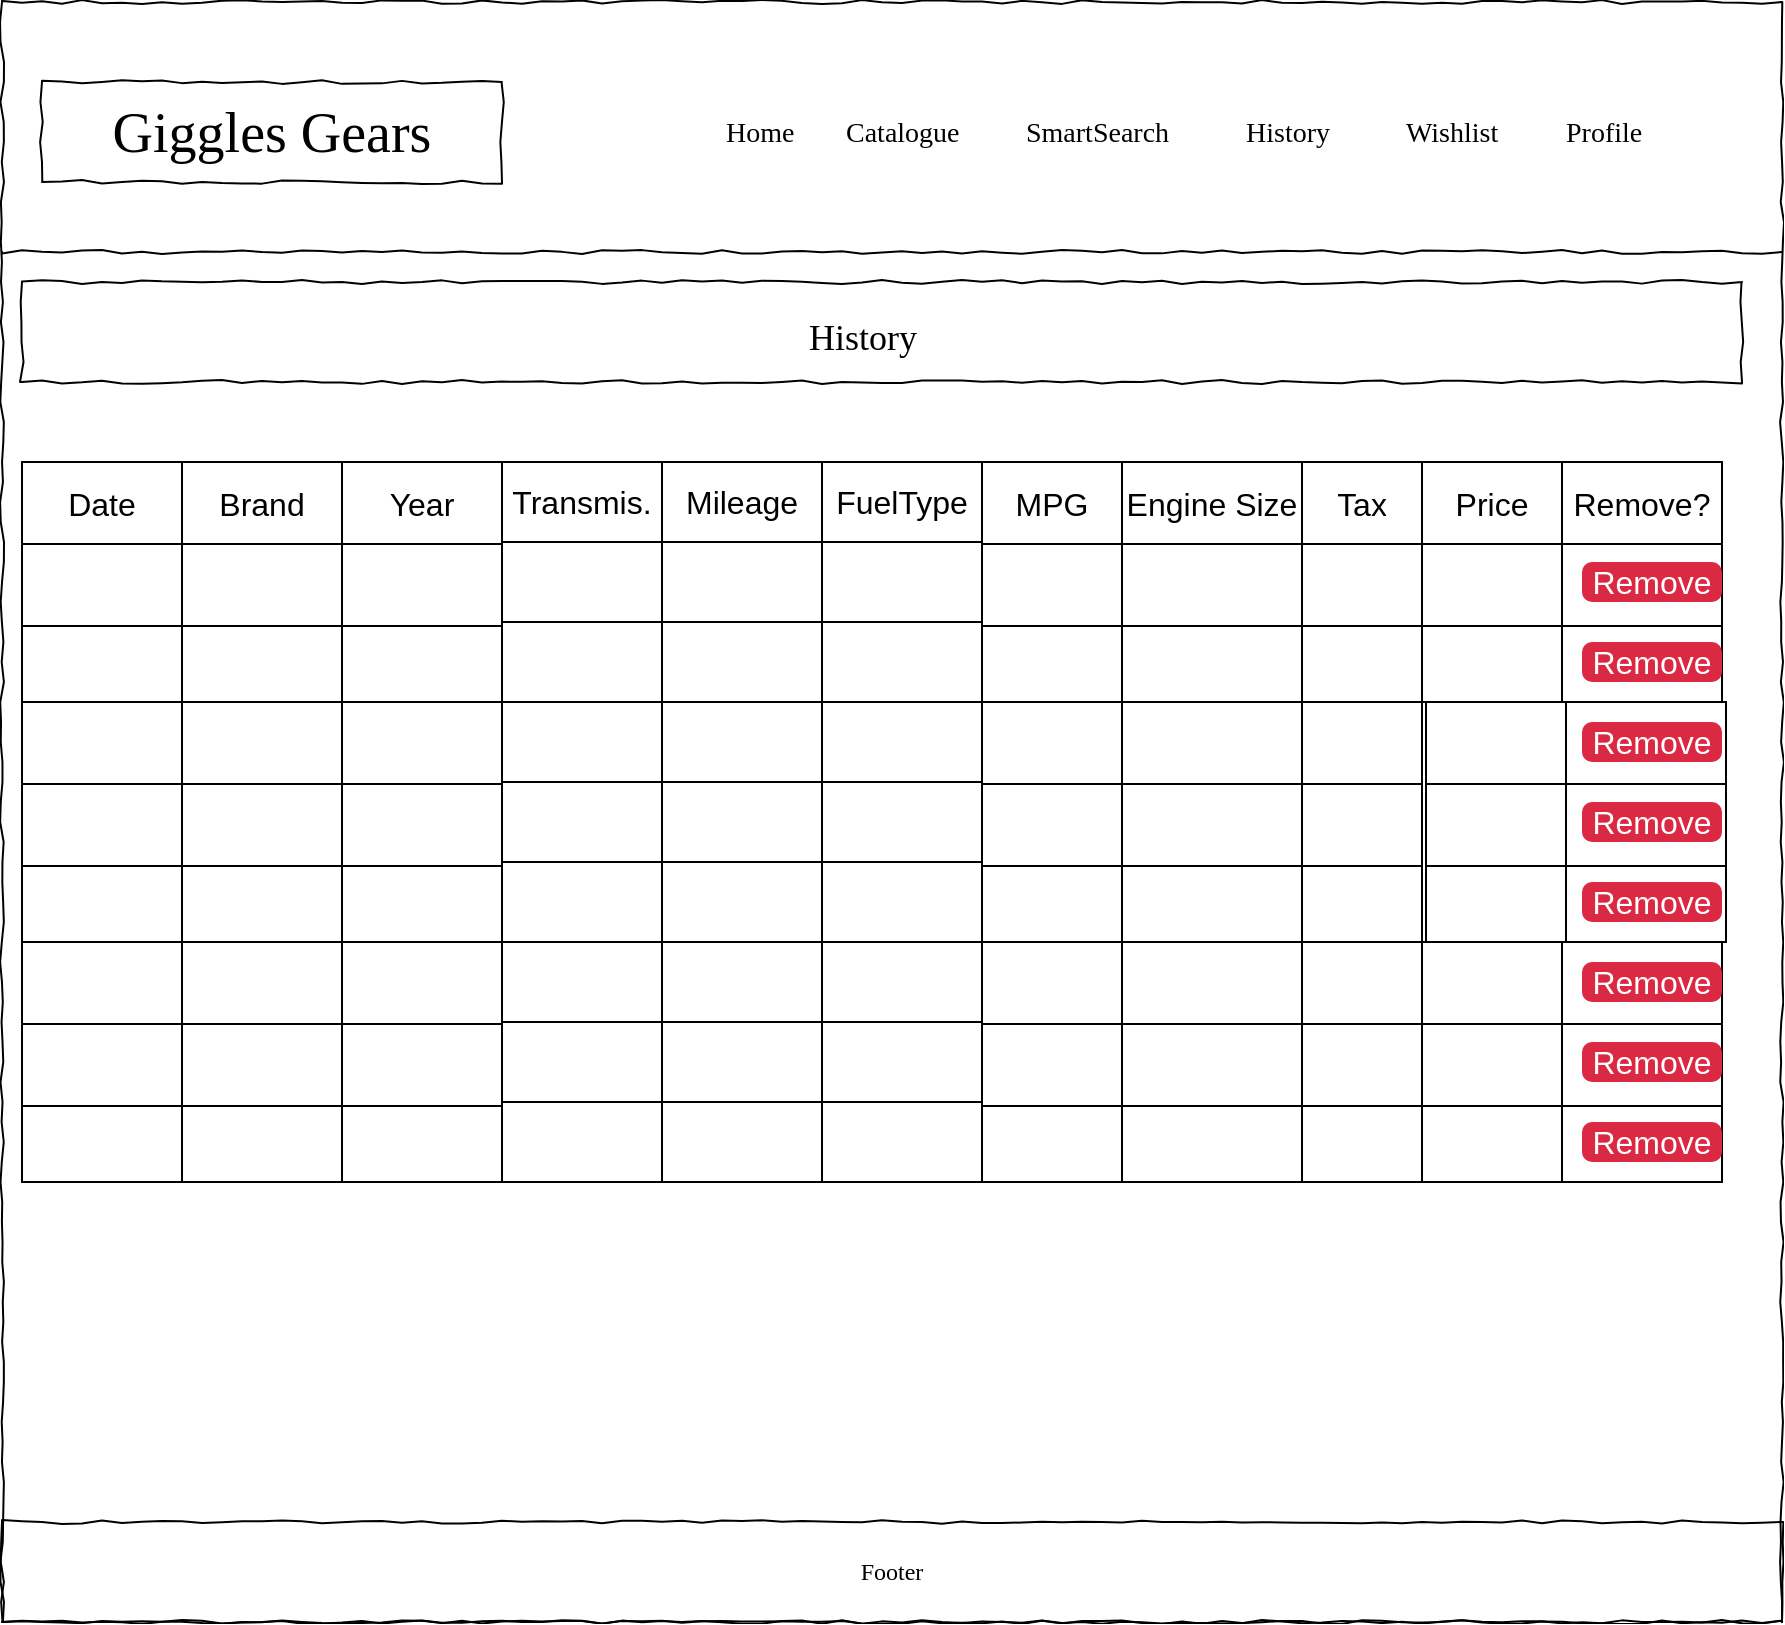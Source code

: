<mxfile version="22.1.4" type="gitlab">
  <diagram name="Page-1" id="03018318-947c-dd8e-b7a3-06fadd420f32">
    <mxGraphModel dx="1290" dy="604" grid="1" gridSize="10" guides="1" tooltips="1" connect="1" arrows="1" fold="1" page="1" pageScale="1" pageWidth="1100" pageHeight="850" background="none" math="0" shadow="0">
      <root>
        <mxCell id="0" />
        <mxCell id="1" parent="0" />
        <mxCell id="677b7b8949515195-1" value="" style="whiteSpace=wrap;html=1;rounded=0;shadow=0;labelBackgroundColor=none;strokeColor=#000000;strokeWidth=1;fillColor=none;fontFamily=Verdana;fontSize=12;fontColor=#000000;align=center;comic=1;" parent="1" vertex="1">
          <mxGeometry x="20" y="20" width="890" height="810" as="geometry" />
        </mxCell>
        <mxCell id="677b7b8949515195-2" value="Giggles Gears" style="whiteSpace=wrap;html=1;rounded=0;shadow=0;labelBackgroundColor=none;strokeWidth=1;fontFamily=Verdana;fontSize=28;align=center;comic=1;" parent="1" vertex="1">
          <mxGeometry x="40" y="60" width="230" height="50" as="geometry" />
        </mxCell>
        <mxCell id="677b7b8949515195-9" value="" style="line;strokeWidth=1;html=1;rounded=0;shadow=0;labelBackgroundColor=none;fillColor=none;fontFamily=Verdana;fontSize=14;fontColor=#000000;align=center;comic=1;" parent="1" vertex="1">
          <mxGeometry x="20" y="140" width="890" height="10" as="geometry" />
        </mxCell>
        <mxCell id="677b7b8949515195-10" value="" style="whiteSpace=wrap;html=1;rounded=0;shadow=0;labelBackgroundColor=none;strokeWidth=1;fillColor=none;fontFamily=Verdana;fontSize=12;align=center;comic=1;" parent="1" vertex="1">
          <mxGeometry x="30" y="160" width="860" height="50" as="geometry" />
        </mxCell>
        <mxCell id="677b7b8949515195-11" value="&lt;font style=&quot;font-size: 18px;&quot;&gt;History&lt;/font&gt;" style="text;html=1;points=[];align=center;verticalAlign=top;spacingTop=-4;fontSize=14;fontFamily=Verdana" parent="1" vertex="1">
          <mxGeometry x="270" y="175" width="360" height="20" as="geometry" />
        </mxCell>
        <mxCell id="AWrF_7knXC4MpXahHG8P-1" value="" style="shape=table;startSize=0;container=1;collapsible=0;childLayout=tableLayout;fontSize=16;" parent="1" vertex="1">
          <mxGeometry x="270" y="250" width="240" height="120" as="geometry" />
        </mxCell>
        <mxCell id="AWrF_7knXC4MpXahHG8P-2" value="" style="shape=tableRow;horizontal=0;startSize=0;swimlaneHead=0;swimlaneBody=0;strokeColor=inherit;top=0;left=0;bottom=0;right=0;collapsible=0;dropTarget=0;fillColor=none;points=[[0,0.5],[1,0.5]];portConstraint=eastwest;fontSize=16;" parent="AWrF_7knXC4MpXahHG8P-1" vertex="1">
          <mxGeometry width="240" height="40" as="geometry" />
        </mxCell>
        <mxCell id="AWrF_7knXC4MpXahHG8P-3" value="Transmis." style="shape=partialRectangle;html=1;whiteSpace=wrap;connectable=0;strokeColor=inherit;overflow=hidden;fillColor=none;top=0;left=0;bottom=0;right=0;pointerEvents=1;fontSize=16;" parent="AWrF_7knXC4MpXahHG8P-2" vertex="1">
          <mxGeometry width="80" height="40" as="geometry">
            <mxRectangle width="80" height="40" as="alternateBounds" />
          </mxGeometry>
        </mxCell>
        <mxCell id="AWrF_7knXC4MpXahHG8P-4" value="Mileage" style="shape=partialRectangle;html=1;whiteSpace=wrap;connectable=0;strokeColor=inherit;overflow=hidden;fillColor=none;top=0;left=0;bottom=0;right=0;pointerEvents=1;fontSize=16;" parent="AWrF_7knXC4MpXahHG8P-2" vertex="1">
          <mxGeometry x="80" width="80" height="40" as="geometry">
            <mxRectangle width="80" height="40" as="alternateBounds" />
          </mxGeometry>
        </mxCell>
        <mxCell id="AWrF_7knXC4MpXahHG8P-5" value="FuelType" style="shape=partialRectangle;html=1;whiteSpace=wrap;connectable=0;strokeColor=inherit;overflow=hidden;fillColor=none;top=0;left=0;bottom=0;right=0;pointerEvents=1;fontSize=16;" parent="AWrF_7knXC4MpXahHG8P-2" vertex="1">
          <mxGeometry x="160" width="80" height="40" as="geometry">
            <mxRectangle width="80" height="40" as="alternateBounds" />
          </mxGeometry>
        </mxCell>
        <mxCell id="AWrF_7knXC4MpXahHG8P-6" value="" style="shape=tableRow;horizontal=0;startSize=0;swimlaneHead=0;swimlaneBody=0;strokeColor=inherit;top=0;left=0;bottom=0;right=0;collapsible=0;dropTarget=0;fillColor=none;points=[[0,0.5],[1,0.5]];portConstraint=eastwest;fontSize=16;" parent="AWrF_7knXC4MpXahHG8P-1" vertex="1">
          <mxGeometry y="40" width="240" height="40" as="geometry" />
        </mxCell>
        <mxCell id="AWrF_7knXC4MpXahHG8P-7" value="" style="shape=partialRectangle;html=1;whiteSpace=wrap;connectable=0;strokeColor=inherit;overflow=hidden;fillColor=none;top=0;left=0;bottom=0;right=0;pointerEvents=1;fontSize=16;" parent="AWrF_7knXC4MpXahHG8P-6" vertex="1">
          <mxGeometry width="80" height="40" as="geometry">
            <mxRectangle width="80" height="40" as="alternateBounds" />
          </mxGeometry>
        </mxCell>
        <mxCell id="AWrF_7knXC4MpXahHG8P-8" value="" style="shape=partialRectangle;html=1;whiteSpace=wrap;connectable=0;strokeColor=inherit;overflow=hidden;fillColor=none;top=0;left=0;bottom=0;right=0;pointerEvents=1;fontSize=16;" parent="AWrF_7knXC4MpXahHG8P-6" vertex="1">
          <mxGeometry x="80" width="80" height="40" as="geometry">
            <mxRectangle width="80" height="40" as="alternateBounds" />
          </mxGeometry>
        </mxCell>
        <mxCell id="AWrF_7knXC4MpXahHG8P-9" value="" style="shape=partialRectangle;html=1;whiteSpace=wrap;connectable=0;strokeColor=inherit;overflow=hidden;fillColor=none;top=0;left=0;bottom=0;right=0;pointerEvents=1;fontSize=16;" parent="AWrF_7knXC4MpXahHG8P-6" vertex="1">
          <mxGeometry x="160" width="80" height="40" as="geometry">
            <mxRectangle width="80" height="40" as="alternateBounds" />
          </mxGeometry>
        </mxCell>
        <mxCell id="AWrF_7knXC4MpXahHG8P-10" value="" style="shape=tableRow;horizontal=0;startSize=0;swimlaneHead=0;swimlaneBody=0;strokeColor=inherit;top=0;left=0;bottom=0;right=0;collapsible=0;dropTarget=0;fillColor=none;points=[[0,0.5],[1,0.5]];portConstraint=eastwest;fontSize=16;" parent="AWrF_7knXC4MpXahHG8P-1" vertex="1">
          <mxGeometry y="80" width="240" height="40" as="geometry" />
        </mxCell>
        <mxCell id="AWrF_7knXC4MpXahHG8P-11" value="" style="shape=partialRectangle;html=1;whiteSpace=wrap;connectable=0;strokeColor=inherit;overflow=hidden;fillColor=none;top=0;left=0;bottom=0;right=0;pointerEvents=1;fontSize=16;" parent="AWrF_7knXC4MpXahHG8P-10" vertex="1">
          <mxGeometry width="80" height="40" as="geometry">
            <mxRectangle width="80" height="40" as="alternateBounds" />
          </mxGeometry>
        </mxCell>
        <mxCell id="AWrF_7knXC4MpXahHG8P-12" value="" style="shape=partialRectangle;html=1;whiteSpace=wrap;connectable=0;strokeColor=inherit;overflow=hidden;fillColor=none;top=0;left=0;bottom=0;right=0;pointerEvents=1;fontSize=16;" parent="AWrF_7knXC4MpXahHG8P-10" vertex="1">
          <mxGeometry x="80" width="80" height="40" as="geometry">
            <mxRectangle width="80" height="40" as="alternateBounds" />
          </mxGeometry>
        </mxCell>
        <mxCell id="AWrF_7knXC4MpXahHG8P-13" value="" style="shape=partialRectangle;html=1;whiteSpace=wrap;connectable=0;strokeColor=inherit;overflow=hidden;fillColor=none;top=0;left=0;bottom=0;right=0;pointerEvents=1;fontSize=16;" parent="AWrF_7knXC4MpXahHG8P-10" vertex="1">
          <mxGeometry x="160" width="80" height="40" as="geometry">
            <mxRectangle width="80" height="40" as="alternateBounds" />
          </mxGeometry>
        </mxCell>
        <mxCell id="AWrF_7knXC4MpXahHG8P-18" value="" style="shape=table;startSize=0;container=1;collapsible=0;childLayout=tableLayout;fontSize=16;" parent="1" vertex="1">
          <mxGeometry x="510" y="250" width="220" height="120" as="geometry" />
        </mxCell>
        <mxCell id="AWrF_7knXC4MpXahHG8P-19" value="" style="shape=tableRow;horizontal=0;startSize=0;swimlaneHead=0;swimlaneBody=0;strokeColor=inherit;top=0;left=0;bottom=0;right=0;collapsible=0;dropTarget=0;fillColor=none;points=[[0,0.5],[1,0.5]];portConstraint=eastwest;fontSize=16;" parent="AWrF_7knXC4MpXahHG8P-18" vertex="1">
          <mxGeometry width="220" height="41" as="geometry" />
        </mxCell>
        <mxCell id="AWrF_7knXC4MpXahHG8P-20" value="MPG" style="shape=partialRectangle;html=1;whiteSpace=wrap;connectable=0;strokeColor=inherit;overflow=hidden;fillColor=none;top=0;left=0;bottom=0;right=0;pointerEvents=1;fontSize=16;" parent="AWrF_7knXC4MpXahHG8P-19" vertex="1">
          <mxGeometry width="70" height="41" as="geometry">
            <mxRectangle width="70" height="41" as="alternateBounds" />
          </mxGeometry>
        </mxCell>
        <mxCell id="AWrF_7knXC4MpXahHG8P-21" value="Engine Size" style="shape=partialRectangle;html=1;whiteSpace=wrap;connectable=0;strokeColor=inherit;overflow=hidden;fillColor=none;top=0;left=0;bottom=0;right=0;pointerEvents=1;fontSize=16;" parent="AWrF_7knXC4MpXahHG8P-19" vertex="1">
          <mxGeometry x="70" width="90" height="41" as="geometry">
            <mxRectangle width="90" height="41" as="alternateBounds" />
          </mxGeometry>
        </mxCell>
        <mxCell id="AWrF_7knXC4MpXahHG8P-22" value="Tax" style="shape=partialRectangle;html=1;whiteSpace=wrap;connectable=0;strokeColor=inherit;overflow=hidden;fillColor=none;top=0;left=0;bottom=0;right=0;pointerEvents=1;fontSize=16;" parent="AWrF_7knXC4MpXahHG8P-19" vertex="1">
          <mxGeometry x="160" width="60" height="41" as="geometry">
            <mxRectangle width="60" height="41" as="alternateBounds" />
          </mxGeometry>
        </mxCell>
        <mxCell id="AWrF_7knXC4MpXahHG8P-23" value="" style="shape=tableRow;horizontal=0;startSize=0;swimlaneHead=0;swimlaneBody=0;strokeColor=inherit;top=0;left=0;bottom=0;right=0;collapsible=0;dropTarget=0;fillColor=none;points=[[0,0.5],[1,0.5]];portConstraint=eastwest;fontSize=16;" parent="AWrF_7knXC4MpXahHG8P-18" vertex="1">
          <mxGeometry y="41" width="220" height="41" as="geometry" />
        </mxCell>
        <mxCell id="AWrF_7knXC4MpXahHG8P-24" value="" style="shape=partialRectangle;html=1;whiteSpace=wrap;connectable=0;strokeColor=inherit;overflow=hidden;fillColor=none;top=0;left=0;bottom=0;right=0;pointerEvents=1;fontSize=16;" parent="AWrF_7knXC4MpXahHG8P-23" vertex="1">
          <mxGeometry width="70" height="41" as="geometry">
            <mxRectangle width="70" height="41" as="alternateBounds" />
          </mxGeometry>
        </mxCell>
        <mxCell id="AWrF_7knXC4MpXahHG8P-25" value="" style="shape=partialRectangle;html=1;whiteSpace=wrap;connectable=0;strokeColor=inherit;overflow=hidden;fillColor=none;top=0;left=0;bottom=0;right=0;pointerEvents=1;fontSize=16;" parent="AWrF_7knXC4MpXahHG8P-23" vertex="1">
          <mxGeometry x="70" width="90" height="41" as="geometry">
            <mxRectangle width="90" height="41" as="alternateBounds" />
          </mxGeometry>
        </mxCell>
        <mxCell id="AWrF_7knXC4MpXahHG8P-26" value="" style="shape=partialRectangle;html=1;whiteSpace=wrap;connectable=0;strokeColor=inherit;overflow=hidden;fillColor=none;top=0;left=0;bottom=0;right=0;pointerEvents=1;fontSize=16;" parent="AWrF_7knXC4MpXahHG8P-23" vertex="1">
          <mxGeometry x="160" width="60" height="41" as="geometry">
            <mxRectangle width="60" height="41" as="alternateBounds" />
          </mxGeometry>
        </mxCell>
        <mxCell id="AWrF_7knXC4MpXahHG8P-27" value="" style="shape=tableRow;horizontal=0;startSize=0;swimlaneHead=0;swimlaneBody=0;strokeColor=inherit;top=0;left=0;bottom=0;right=0;collapsible=0;dropTarget=0;fillColor=none;points=[[0,0.5],[1,0.5]];portConstraint=eastwest;fontSize=16;" parent="AWrF_7knXC4MpXahHG8P-18" vertex="1">
          <mxGeometry y="82" width="220" height="38" as="geometry" />
        </mxCell>
        <mxCell id="AWrF_7knXC4MpXahHG8P-28" value="" style="shape=partialRectangle;html=1;whiteSpace=wrap;connectable=0;strokeColor=inherit;overflow=hidden;fillColor=none;top=0;left=0;bottom=0;right=0;pointerEvents=1;fontSize=16;" parent="AWrF_7knXC4MpXahHG8P-27" vertex="1">
          <mxGeometry width="70" height="38" as="geometry">
            <mxRectangle width="70" height="38" as="alternateBounds" />
          </mxGeometry>
        </mxCell>
        <mxCell id="AWrF_7knXC4MpXahHG8P-29" value="" style="shape=partialRectangle;html=1;whiteSpace=wrap;connectable=0;strokeColor=inherit;overflow=hidden;fillColor=none;top=0;left=0;bottom=0;right=0;pointerEvents=1;fontSize=16;" parent="AWrF_7knXC4MpXahHG8P-27" vertex="1">
          <mxGeometry x="70" width="90" height="38" as="geometry">
            <mxRectangle width="90" height="38" as="alternateBounds" />
          </mxGeometry>
        </mxCell>
        <mxCell id="AWrF_7knXC4MpXahHG8P-30" value="" style="shape=partialRectangle;html=1;whiteSpace=wrap;connectable=0;strokeColor=inherit;overflow=hidden;fillColor=none;top=0;left=0;bottom=0;right=0;pointerEvents=1;fontSize=16;" parent="AWrF_7knXC4MpXahHG8P-27" vertex="1">
          <mxGeometry x="160" width="60" height="38" as="geometry">
            <mxRectangle width="60" height="38" as="alternateBounds" />
          </mxGeometry>
        </mxCell>
        <mxCell id="AWrF_7knXC4MpXahHG8P-44" value="" style="shape=table;startSize=0;container=1;collapsible=0;childLayout=tableLayout;fontSize=16;" parent="1" vertex="1">
          <mxGeometry x="30" y="370" width="240" height="120" as="geometry" />
        </mxCell>
        <mxCell id="AWrF_7knXC4MpXahHG8P-45" value="" style="shape=tableRow;horizontal=0;startSize=0;swimlaneHead=0;swimlaneBody=0;strokeColor=inherit;top=0;left=0;bottom=0;right=0;collapsible=0;dropTarget=0;fillColor=none;points=[[0,0.5],[1,0.5]];portConstraint=eastwest;fontSize=16;" parent="AWrF_7knXC4MpXahHG8P-44" vertex="1">
          <mxGeometry width="240" height="41" as="geometry" />
        </mxCell>
        <mxCell id="AWrF_7knXC4MpXahHG8P-46" value="" style="shape=partialRectangle;html=1;whiteSpace=wrap;connectable=0;strokeColor=inherit;overflow=hidden;fillColor=none;top=0;left=0;bottom=0;right=0;pointerEvents=1;fontSize=16;" parent="AWrF_7knXC4MpXahHG8P-45" vertex="1">
          <mxGeometry width="80" height="41" as="geometry">
            <mxRectangle width="80" height="41" as="alternateBounds" />
          </mxGeometry>
        </mxCell>
        <mxCell id="AWrF_7knXC4MpXahHG8P-47" value="" style="shape=partialRectangle;html=1;whiteSpace=wrap;connectable=0;strokeColor=inherit;overflow=hidden;fillColor=none;top=0;left=0;bottom=0;right=0;pointerEvents=1;fontSize=16;" parent="AWrF_7knXC4MpXahHG8P-45" vertex="1">
          <mxGeometry x="80" width="80" height="41" as="geometry">
            <mxRectangle width="80" height="41" as="alternateBounds" />
          </mxGeometry>
        </mxCell>
        <mxCell id="AWrF_7knXC4MpXahHG8P-48" value="" style="shape=partialRectangle;html=1;whiteSpace=wrap;connectable=0;strokeColor=inherit;overflow=hidden;fillColor=none;top=0;left=0;bottom=0;right=0;pointerEvents=1;fontSize=16;" parent="AWrF_7knXC4MpXahHG8P-45" vertex="1">
          <mxGeometry x="160" width="80" height="41" as="geometry">
            <mxRectangle width="80" height="41" as="alternateBounds" />
          </mxGeometry>
        </mxCell>
        <mxCell id="AWrF_7knXC4MpXahHG8P-49" value="" style="shape=tableRow;horizontal=0;startSize=0;swimlaneHead=0;swimlaneBody=0;strokeColor=inherit;top=0;left=0;bottom=0;right=0;collapsible=0;dropTarget=0;fillColor=none;points=[[0,0.5],[1,0.5]];portConstraint=eastwest;fontSize=16;" parent="AWrF_7knXC4MpXahHG8P-44" vertex="1">
          <mxGeometry y="41" width="240" height="41" as="geometry" />
        </mxCell>
        <mxCell id="AWrF_7knXC4MpXahHG8P-50" value="" style="shape=partialRectangle;html=1;whiteSpace=wrap;connectable=0;strokeColor=inherit;overflow=hidden;fillColor=none;top=0;left=0;bottom=0;right=0;pointerEvents=1;fontSize=16;" parent="AWrF_7knXC4MpXahHG8P-49" vertex="1">
          <mxGeometry width="80" height="41" as="geometry">
            <mxRectangle width="80" height="41" as="alternateBounds" />
          </mxGeometry>
        </mxCell>
        <mxCell id="AWrF_7knXC4MpXahHG8P-51" value="" style="shape=partialRectangle;html=1;whiteSpace=wrap;connectable=0;strokeColor=inherit;overflow=hidden;fillColor=none;top=0;left=0;bottom=0;right=0;pointerEvents=1;fontSize=16;" parent="AWrF_7knXC4MpXahHG8P-49" vertex="1">
          <mxGeometry x="80" width="80" height="41" as="geometry">
            <mxRectangle width="80" height="41" as="alternateBounds" />
          </mxGeometry>
        </mxCell>
        <mxCell id="AWrF_7knXC4MpXahHG8P-52" value="" style="shape=partialRectangle;html=1;whiteSpace=wrap;connectable=0;strokeColor=inherit;overflow=hidden;fillColor=none;top=0;left=0;bottom=0;right=0;pointerEvents=1;fontSize=16;" parent="AWrF_7knXC4MpXahHG8P-49" vertex="1">
          <mxGeometry x="160" width="80" height="41" as="geometry">
            <mxRectangle width="80" height="41" as="alternateBounds" />
          </mxGeometry>
        </mxCell>
        <mxCell id="AWrF_7knXC4MpXahHG8P-53" value="" style="shape=tableRow;horizontal=0;startSize=0;swimlaneHead=0;swimlaneBody=0;strokeColor=inherit;top=0;left=0;bottom=0;right=0;collapsible=0;dropTarget=0;fillColor=none;points=[[0,0.5],[1,0.5]];portConstraint=eastwest;fontSize=16;" parent="AWrF_7knXC4MpXahHG8P-44" vertex="1">
          <mxGeometry y="82" width="240" height="38" as="geometry" />
        </mxCell>
        <mxCell id="AWrF_7knXC4MpXahHG8P-54" value="" style="shape=partialRectangle;html=1;whiteSpace=wrap;connectable=0;strokeColor=inherit;overflow=hidden;fillColor=none;top=0;left=0;bottom=0;right=0;pointerEvents=1;fontSize=16;" parent="AWrF_7knXC4MpXahHG8P-53" vertex="1">
          <mxGeometry width="80" height="38" as="geometry">
            <mxRectangle width="80" height="38" as="alternateBounds" />
          </mxGeometry>
        </mxCell>
        <mxCell id="AWrF_7knXC4MpXahHG8P-55" value="" style="shape=partialRectangle;html=1;whiteSpace=wrap;connectable=0;strokeColor=inherit;overflow=hidden;fillColor=none;top=0;left=0;bottom=0;right=0;pointerEvents=1;fontSize=16;" parent="AWrF_7knXC4MpXahHG8P-53" vertex="1">
          <mxGeometry x="80" width="80" height="38" as="geometry">
            <mxRectangle width="80" height="38" as="alternateBounds" />
          </mxGeometry>
        </mxCell>
        <mxCell id="AWrF_7knXC4MpXahHG8P-56" value="" style="shape=partialRectangle;html=1;whiteSpace=wrap;connectable=0;strokeColor=inherit;overflow=hidden;fillColor=none;top=0;left=0;bottom=0;right=0;pointerEvents=1;fontSize=16;" parent="AWrF_7knXC4MpXahHG8P-53" vertex="1">
          <mxGeometry x="160" width="80" height="38" as="geometry">
            <mxRectangle width="80" height="38" as="alternateBounds" />
          </mxGeometry>
        </mxCell>
        <mxCell id="AWrF_7knXC4MpXahHG8P-31" value="" style="shape=table;startSize=0;container=1;collapsible=0;childLayout=tableLayout;fontSize=16;" parent="1" vertex="1">
          <mxGeometry x="270" y="370" width="240" height="120" as="geometry" />
        </mxCell>
        <mxCell id="AWrF_7knXC4MpXahHG8P-32" value="" style="shape=tableRow;horizontal=0;startSize=0;swimlaneHead=0;swimlaneBody=0;strokeColor=inherit;top=0;left=0;bottom=0;right=0;collapsible=0;dropTarget=0;fillColor=none;points=[[0,0.5],[1,0.5]];portConstraint=eastwest;fontSize=16;" parent="AWrF_7knXC4MpXahHG8P-31" vertex="1">
          <mxGeometry width="240" height="40" as="geometry" />
        </mxCell>
        <mxCell id="AWrF_7knXC4MpXahHG8P-33" value="" style="shape=partialRectangle;html=1;whiteSpace=wrap;connectable=0;strokeColor=inherit;overflow=hidden;fillColor=none;top=0;left=0;bottom=0;right=0;pointerEvents=1;fontSize=16;" parent="AWrF_7knXC4MpXahHG8P-32" vertex="1">
          <mxGeometry width="80" height="40" as="geometry">
            <mxRectangle width="80" height="40" as="alternateBounds" />
          </mxGeometry>
        </mxCell>
        <mxCell id="AWrF_7knXC4MpXahHG8P-34" value="" style="shape=partialRectangle;html=1;whiteSpace=wrap;connectable=0;strokeColor=inherit;overflow=hidden;fillColor=none;top=0;left=0;bottom=0;right=0;pointerEvents=1;fontSize=16;" parent="AWrF_7knXC4MpXahHG8P-32" vertex="1">
          <mxGeometry x="80" width="80" height="40" as="geometry">
            <mxRectangle width="80" height="40" as="alternateBounds" />
          </mxGeometry>
        </mxCell>
        <mxCell id="AWrF_7knXC4MpXahHG8P-35" value="" style="shape=partialRectangle;html=1;whiteSpace=wrap;connectable=0;strokeColor=inherit;overflow=hidden;fillColor=none;top=0;left=0;bottom=0;right=0;pointerEvents=1;fontSize=16;" parent="AWrF_7knXC4MpXahHG8P-32" vertex="1">
          <mxGeometry x="160" width="80" height="40" as="geometry">
            <mxRectangle width="80" height="40" as="alternateBounds" />
          </mxGeometry>
        </mxCell>
        <mxCell id="AWrF_7knXC4MpXahHG8P-36" value="" style="shape=tableRow;horizontal=0;startSize=0;swimlaneHead=0;swimlaneBody=0;strokeColor=inherit;top=0;left=0;bottom=0;right=0;collapsible=0;dropTarget=0;fillColor=none;points=[[0,0.5],[1,0.5]];portConstraint=eastwest;fontSize=16;" parent="AWrF_7knXC4MpXahHG8P-31" vertex="1">
          <mxGeometry y="40" width="240" height="40" as="geometry" />
        </mxCell>
        <mxCell id="AWrF_7knXC4MpXahHG8P-37" value="" style="shape=partialRectangle;html=1;whiteSpace=wrap;connectable=0;strokeColor=inherit;overflow=hidden;fillColor=none;top=0;left=0;bottom=0;right=0;pointerEvents=1;fontSize=16;" parent="AWrF_7knXC4MpXahHG8P-36" vertex="1">
          <mxGeometry width="80" height="40" as="geometry">
            <mxRectangle width="80" height="40" as="alternateBounds" />
          </mxGeometry>
        </mxCell>
        <mxCell id="AWrF_7knXC4MpXahHG8P-38" value="" style="shape=partialRectangle;html=1;whiteSpace=wrap;connectable=0;strokeColor=inherit;overflow=hidden;fillColor=none;top=0;left=0;bottom=0;right=0;pointerEvents=1;fontSize=16;" parent="AWrF_7knXC4MpXahHG8P-36" vertex="1">
          <mxGeometry x="80" width="80" height="40" as="geometry">
            <mxRectangle width="80" height="40" as="alternateBounds" />
          </mxGeometry>
        </mxCell>
        <mxCell id="AWrF_7knXC4MpXahHG8P-39" value="" style="shape=partialRectangle;html=1;whiteSpace=wrap;connectable=0;strokeColor=inherit;overflow=hidden;fillColor=none;top=0;left=0;bottom=0;right=0;pointerEvents=1;fontSize=16;" parent="AWrF_7knXC4MpXahHG8P-36" vertex="1">
          <mxGeometry x="160" width="80" height="40" as="geometry">
            <mxRectangle width="80" height="40" as="alternateBounds" />
          </mxGeometry>
        </mxCell>
        <mxCell id="AWrF_7knXC4MpXahHG8P-40" value="" style="shape=tableRow;horizontal=0;startSize=0;swimlaneHead=0;swimlaneBody=0;strokeColor=inherit;top=0;left=0;bottom=0;right=0;collapsible=0;dropTarget=0;fillColor=none;points=[[0,0.5],[1,0.5]];portConstraint=eastwest;fontSize=16;" parent="AWrF_7knXC4MpXahHG8P-31" vertex="1">
          <mxGeometry y="80" width="240" height="40" as="geometry" />
        </mxCell>
        <mxCell id="AWrF_7knXC4MpXahHG8P-41" value="" style="shape=partialRectangle;html=1;whiteSpace=wrap;connectable=0;strokeColor=inherit;overflow=hidden;fillColor=none;top=0;left=0;bottom=0;right=0;pointerEvents=1;fontSize=16;" parent="AWrF_7knXC4MpXahHG8P-40" vertex="1">
          <mxGeometry width="80" height="40" as="geometry">
            <mxRectangle width="80" height="40" as="alternateBounds" />
          </mxGeometry>
        </mxCell>
        <mxCell id="AWrF_7knXC4MpXahHG8P-42" value="" style="shape=partialRectangle;html=1;whiteSpace=wrap;connectable=0;strokeColor=inherit;overflow=hidden;fillColor=none;top=0;left=0;bottom=0;right=0;pointerEvents=1;fontSize=16;" parent="AWrF_7knXC4MpXahHG8P-40" vertex="1">
          <mxGeometry x="80" width="80" height="40" as="geometry">
            <mxRectangle width="80" height="40" as="alternateBounds" />
          </mxGeometry>
        </mxCell>
        <mxCell id="AWrF_7knXC4MpXahHG8P-43" value="" style="shape=partialRectangle;html=1;whiteSpace=wrap;connectable=0;strokeColor=inherit;overflow=hidden;fillColor=none;top=0;left=0;bottom=0;right=0;pointerEvents=1;fontSize=16;" parent="AWrF_7knXC4MpXahHG8P-40" vertex="1">
          <mxGeometry x="160" width="80" height="40" as="geometry">
            <mxRectangle width="80" height="40" as="alternateBounds" />
          </mxGeometry>
        </mxCell>
        <mxCell id="AWrF_7knXC4MpXahHG8P-70" value="" style="shape=table;startSize=0;container=1;collapsible=0;childLayout=tableLayout;fontSize=16;" parent="1" vertex="1">
          <mxGeometry x="30" y="250" width="240" height="120" as="geometry" />
        </mxCell>
        <mxCell id="AWrF_7knXC4MpXahHG8P-71" value="" style="shape=tableRow;horizontal=0;startSize=0;swimlaneHead=0;swimlaneBody=0;strokeColor=inherit;top=0;left=0;bottom=0;right=0;collapsible=0;dropTarget=0;fillColor=none;points=[[0,0.5],[1,0.5]];portConstraint=eastwest;fontSize=16;" parent="AWrF_7knXC4MpXahHG8P-70" vertex="1">
          <mxGeometry width="240" height="41" as="geometry" />
        </mxCell>
        <mxCell id="AWrF_7knXC4MpXahHG8P-72" value="Date" style="shape=partialRectangle;html=1;whiteSpace=wrap;connectable=0;strokeColor=inherit;overflow=hidden;fillColor=none;top=0;left=0;bottom=0;right=0;pointerEvents=1;fontSize=16;" parent="AWrF_7knXC4MpXahHG8P-71" vertex="1">
          <mxGeometry width="80" height="41" as="geometry">
            <mxRectangle width="80" height="41" as="alternateBounds" />
          </mxGeometry>
        </mxCell>
        <mxCell id="AWrF_7knXC4MpXahHG8P-73" value="Brand" style="shape=partialRectangle;html=1;whiteSpace=wrap;connectable=0;strokeColor=inherit;overflow=hidden;fillColor=none;top=0;left=0;bottom=0;right=0;pointerEvents=1;fontSize=16;" parent="AWrF_7knXC4MpXahHG8P-71" vertex="1">
          <mxGeometry x="80" width="80" height="41" as="geometry">
            <mxRectangle width="80" height="41" as="alternateBounds" />
          </mxGeometry>
        </mxCell>
        <mxCell id="AWrF_7knXC4MpXahHG8P-74" value="Year" style="shape=partialRectangle;html=1;whiteSpace=wrap;connectable=0;strokeColor=inherit;overflow=hidden;fillColor=none;top=0;left=0;bottom=0;right=0;pointerEvents=1;fontSize=16;" parent="AWrF_7knXC4MpXahHG8P-71" vertex="1">
          <mxGeometry x="160" width="80" height="41" as="geometry">
            <mxRectangle width="80" height="41" as="alternateBounds" />
          </mxGeometry>
        </mxCell>
        <mxCell id="AWrF_7knXC4MpXahHG8P-75" value="" style="shape=tableRow;horizontal=0;startSize=0;swimlaneHead=0;swimlaneBody=0;strokeColor=inherit;top=0;left=0;bottom=0;right=0;collapsible=0;dropTarget=0;fillColor=none;points=[[0,0.5],[1,0.5]];portConstraint=eastwest;fontSize=16;" parent="AWrF_7knXC4MpXahHG8P-70" vertex="1">
          <mxGeometry y="41" width="240" height="41" as="geometry" />
        </mxCell>
        <mxCell id="AWrF_7knXC4MpXahHG8P-76" value="" style="shape=partialRectangle;html=1;whiteSpace=wrap;connectable=0;strokeColor=inherit;overflow=hidden;fillColor=none;top=0;left=0;bottom=0;right=0;pointerEvents=1;fontSize=16;" parent="AWrF_7knXC4MpXahHG8P-75" vertex="1">
          <mxGeometry width="80" height="41" as="geometry">
            <mxRectangle width="80" height="41" as="alternateBounds" />
          </mxGeometry>
        </mxCell>
        <mxCell id="AWrF_7knXC4MpXahHG8P-77" value="" style="shape=partialRectangle;html=1;whiteSpace=wrap;connectable=0;strokeColor=inherit;overflow=hidden;fillColor=none;top=0;left=0;bottom=0;right=0;pointerEvents=1;fontSize=16;" parent="AWrF_7knXC4MpXahHG8P-75" vertex="1">
          <mxGeometry x="80" width="80" height="41" as="geometry">
            <mxRectangle width="80" height="41" as="alternateBounds" />
          </mxGeometry>
        </mxCell>
        <mxCell id="AWrF_7knXC4MpXahHG8P-78" value="" style="shape=partialRectangle;html=1;whiteSpace=wrap;connectable=0;strokeColor=inherit;overflow=hidden;fillColor=none;top=0;left=0;bottom=0;right=0;pointerEvents=1;fontSize=16;" parent="AWrF_7knXC4MpXahHG8P-75" vertex="1">
          <mxGeometry x="160" width="80" height="41" as="geometry">
            <mxRectangle width="80" height="41" as="alternateBounds" />
          </mxGeometry>
        </mxCell>
        <mxCell id="AWrF_7knXC4MpXahHG8P-79" value="" style="shape=tableRow;horizontal=0;startSize=0;swimlaneHead=0;swimlaneBody=0;strokeColor=inherit;top=0;left=0;bottom=0;right=0;collapsible=0;dropTarget=0;fillColor=none;points=[[0,0.5],[1,0.5]];portConstraint=eastwest;fontSize=16;" parent="AWrF_7knXC4MpXahHG8P-70" vertex="1">
          <mxGeometry y="82" width="240" height="38" as="geometry" />
        </mxCell>
        <mxCell id="AWrF_7knXC4MpXahHG8P-80" value="" style="shape=partialRectangle;html=1;whiteSpace=wrap;connectable=0;strokeColor=inherit;overflow=hidden;fillColor=none;top=0;left=0;bottom=0;right=0;pointerEvents=1;fontSize=16;" parent="AWrF_7knXC4MpXahHG8P-79" vertex="1">
          <mxGeometry width="80" height="38" as="geometry">
            <mxRectangle width="80" height="38" as="alternateBounds" />
          </mxGeometry>
        </mxCell>
        <mxCell id="AWrF_7knXC4MpXahHG8P-81" value="" style="shape=partialRectangle;html=1;whiteSpace=wrap;connectable=0;strokeColor=inherit;overflow=hidden;fillColor=none;top=0;left=0;bottom=0;right=0;pointerEvents=1;fontSize=16;" parent="AWrF_7knXC4MpXahHG8P-79" vertex="1">
          <mxGeometry x="80" width="80" height="38" as="geometry">
            <mxRectangle width="80" height="38" as="alternateBounds" />
          </mxGeometry>
        </mxCell>
        <mxCell id="AWrF_7knXC4MpXahHG8P-82" value="" style="shape=partialRectangle;html=1;whiteSpace=wrap;connectable=0;strokeColor=inherit;overflow=hidden;fillColor=none;top=0;left=0;bottom=0;right=0;pointerEvents=1;fontSize=16;" parent="AWrF_7knXC4MpXahHG8P-79" vertex="1">
          <mxGeometry x="160" width="80" height="38" as="geometry">
            <mxRectangle width="80" height="38" as="alternateBounds" />
          </mxGeometry>
        </mxCell>
        <mxCell id="AWrF_7knXC4MpXahHG8P-83" value="" style="shape=table;startSize=0;container=1;collapsible=0;childLayout=tableLayout;fontSize=16;" parent="1" vertex="1">
          <mxGeometry x="510" y="370" width="220" height="120" as="geometry" />
        </mxCell>
        <mxCell id="AWrF_7knXC4MpXahHG8P-84" value="" style="shape=tableRow;horizontal=0;startSize=0;swimlaneHead=0;swimlaneBody=0;strokeColor=inherit;top=0;left=0;bottom=0;right=0;collapsible=0;dropTarget=0;fillColor=none;points=[[0,0.5],[1,0.5]];portConstraint=eastwest;fontSize=16;" parent="AWrF_7knXC4MpXahHG8P-83" vertex="1">
          <mxGeometry width="220" height="41" as="geometry" />
        </mxCell>
        <mxCell id="AWrF_7knXC4MpXahHG8P-85" value="" style="shape=partialRectangle;html=1;whiteSpace=wrap;connectable=0;strokeColor=inherit;overflow=hidden;fillColor=none;top=0;left=0;bottom=0;right=0;pointerEvents=1;fontSize=16;" parent="AWrF_7knXC4MpXahHG8P-84" vertex="1">
          <mxGeometry width="70" height="41" as="geometry">
            <mxRectangle width="70" height="41" as="alternateBounds" />
          </mxGeometry>
        </mxCell>
        <mxCell id="AWrF_7knXC4MpXahHG8P-86" value="" style="shape=partialRectangle;html=1;whiteSpace=wrap;connectable=0;strokeColor=inherit;overflow=hidden;fillColor=none;top=0;left=0;bottom=0;right=0;pointerEvents=1;fontSize=16;" parent="AWrF_7knXC4MpXahHG8P-84" vertex="1">
          <mxGeometry x="70" width="90" height="41" as="geometry">
            <mxRectangle width="90" height="41" as="alternateBounds" />
          </mxGeometry>
        </mxCell>
        <mxCell id="AWrF_7knXC4MpXahHG8P-87" value="" style="shape=partialRectangle;html=1;whiteSpace=wrap;connectable=0;strokeColor=inherit;overflow=hidden;fillColor=none;top=0;left=0;bottom=0;right=0;pointerEvents=1;fontSize=16;" parent="AWrF_7knXC4MpXahHG8P-84" vertex="1">
          <mxGeometry x="160" width="60" height="41" as="geometry">
            <mxRectangle width="60" height="41" as="alternateBounds" />
          </mxGeometry>
        </mxCell>
        <mxCell id="AWrF_7knXC4MpXahHG8P-88" value="" style="shape=tableRow;horizontal=0;startSize=0;swimlaneHead=0;swimlaneBody=0;strokeColor=inherit;top=0;left=0;bottom=0;right=0;collapsible=0;dropTarget=0;fillColor=none;points=[[0,0.5],[1,0.5]];portConstraint=eastwest;fontSize=16;" parent="AWrF_7knXC4MpXahHG8P-83" vertex="1">
          <mxGeometry y="41" width="220" height="41" as="geometry" />
        </mxCell>
        <mxCell id="AWrF_7knXC4MpXahHG8P-89" value="" style="shape=partialRectangle;html=1;whiteSpace=wrap;connectable=0;strokeColor=inherit;overflow=hidden;fillColor=none;top=0;left=0;bottom=0;right=0;pointerEvents=1;fontSize=16;" parent="AWrF_7knXC4MpXahHG8P-88" vertex="1">
          <mxGeometry width="70" height="41" as="geometry">
            <mxRectangle width="70" height="41" as="alternateBounds" />
          </mxGeometry>
        </mxCell>
        <mxCell id="AWrF_7knXC4MpXahHG8P-90" value="" style="shape=partialRectangle;html=1;whiteSpace=wrap;connectable=0;strokeColor=inherit;overflow=hidden;fillColor=none;top=0;left=0;bottom=0;right=0;pointerEvents=1;fontSize=16;" parent="AWrF_7knXC4MpXahHG8P-88" vertex="1">
          <mxGeometry x="70" width="90" height="41" as="geometry">
            <mxRectangle width="90" height="41" as="alternateBounds" />
          </mxGeometry>
        </mxCell>
        <mxCell id="AWrF_7knXC4MpXahHG8P-91" value="" style="shape=partialRectangle;html=1;whiteSpace=wrap;connectable=0;strokeColor=inherit;overflow=hidden;fillColor=none;top=0;left=0;bottom=0;right=0;pointerEvents=1;fontSize=16;" parent="AWrF_7knXC4MpXahHG8P-88" vertex="1">
          <mxGeometry x="160" width="60" height="41" as="geometry">
            <mxRectangle width="60" height="41" as="alternateBounds" />
          </mxGeometry>
        </mxCell>
        <mxCell id="AWrF_7knXC4MpXahHG8P-92" value="" style="shape=tableRow;horizontal=0;startSize=0;swimlaneHead=0;swimlaneBody=0;strokeColor=inherit;top=0;left=0;bottom=0;right=0;collapsible=0;dropTarget=0;fillColor=none;points=[[0,0.5],[1,0.5]];portConstraint=eastwest;fontSize=16;" parent="AWrF_7knXC4MpXahHG8P-83" vertex="1">
          <mxGeometry y="82" width="220" height="38" as="geometry" />
        </mxCell>
        <mxCell id="AWrF_7knXC4MpXahHG8P-93" value="" style="shape=partialRectangle;html=1;whiteSpace=wrap;connectable=0;strokeColor=inherit;overflow=hidden;fillColor=none;top=0;left=0;bottom=0;right=0;pointerEvents=1;fontSize=16;" parent="AWrF_7knXC4MpXahHG8P-92" vertex="1">
          <mxGeometry width="70" height="38" as="geometry">
            <mxRectangle width="70" height="38" as="alternateBounds" />
          </mxGeometry>
        </mxCell>
        <mxCell id="AWrF_7knXC4MpXahHG8P-94" value="" style="shape=partialRectangle;html=1;whiteSpace=wrap;connectable=0;strokeColor=inherit;overflow=hidden;fillColor=none;top=0;left=0;bottom=0;right=0;pointerEvents=1;fontSize=16;" parent="AWrF_7knXC4MpXahHG8P-92" vertex="1">
          <mxGeometry x="70" width="90" height="38" as="geometry">
            <mxRectangle width="90" height="38" as="alternateBounds" />
          </mxGeometry>
        </mxCell>
        <mxCell id="AWrF_7knXC4MpXahHG8P-95" value="" style="shape=partialRectangle;html=1;whiteSpace=wrap;connectable=0;strokeColor=inherit;overflow=hidden;fillColor=none;top=0;left=0;bottom=0;right=0;pointerEvents=1;fontSize=16;" parent="AWrF_7knXC4MpXahHG8P-92" vertex="1">
          <mxGeometry x="160" width="60" height="38" as="geometry">
            <mxRectangle width="60" height="38" as="alternateBounds" />
          </mxGeometry>
        </mxCell>
        <mxCell id="_KCoTuiNVIJiUoZvXP1n-1" value="" style="shape=table;startSize=0;container=1;collapsible=0;childLayout=tableLayout;fontSize=16;" parent="1" vertex="1">
          <mxGeometry x="730" y="250" width="150" height="120" as="geometry" />
        </mxCell>
        <mxCell id="_KCoTuiNVIJiUoZvXP1n-2" value="" style="shape=tableRow;horizontal=0;startSize=0;swimlaneHead=0;swimlaneBody=0;strokeColor=inherit;top=0;left=0;bottom=0;right=0;collapsible=0;dropTarget=0;fillColor=none;points=[[0,0.5],[1,0.5]];portConstraint=eastwest;fontSize=16;" parent="_KCoTuiNVIJiUoZvXP1n-1" vertex="1">
          <mxGeometry width="150" height="41" as="geometry" />
        </mxCell>
        <mxCell id="_KCoTuiNVIJiUoZvXP1n-3" value="Price" style="shape=partialRectangle;html=1;whiteSpace=wrap;connectable=0;strokeColor=inherit;overflow=hidden;fillColor=none;top=0;left=0;bottom=0;right=0;pointerEvents=1;fontSize=16;" parent="_KCoTuiNVIJiUoZvXP1n-2" vertex="1">
          <mxGeometry width="70" height="41" as="geometry">
            <mxRectangle width="70" height="41" as="alternateBounds" />
          </mxGeometry>
        </mxCell>
        <mxCell id="_KCoTuiNVIJiUoZvXP1n-5" value="Remove?" style="shape=partialRectangle;html=1;whiteSpace=wrap;connectable=0;strokeColor=inherit;overflow=hidden;fillColor=none;top=0;left=0;bottom=0;right=0;pointerEvents=1;fontSize=16;" parent="_KCoTuiNVIJiUoZvXP1n-2" vertex="1">
          <mxGeometry x="70" width="80" height="41" as="geometry">
            <mxRectangle width="80" height="41" as="alternateBounds" />
          </mxGeometry>
        </mxCell>
        <mxCell id="_KCoTuiNVIJiUoZvXP1n-6" value="" style="shape=tableRow;horizontal=0;startSize=0;swimlaneHead=0;swimlaneBody=0;strokeColor=inherit;top=0;left=0;bottom=0;right=0;collapsible=0;dropTarget=0;fillColor=none;points=[[0,0.5],[1,0.5]];portConstraint=eastwest;fontSize=16;" parent="_KCoTuiNVIJiUoZvXP1n-1" vertex="1">
          <mxGeometry y="41" width="150" height="41" as="geometry" />
        </mxCell>
        <mxCell id="_KCoTuiNVIJiUoZvXP1n-7" value="" style="shape=partialRectangle;html=1;whiteSpace=wrap;connectable=0;strokeColor=inherit;overflow=hidden;fillColor=none;top=0;left=0;bottom=0;right=0;pointerEvents=1;fontSize=16;" parent="_KCoTuiNVIJiUoZvXP1n-6" vertex="1">
          <mxGeometry width="70" height="41" as="geometry">
            <mxRectangle width="70" height="41" as="alternateBounds" />
          </mxGeometry>
        </mxCell>
        <mxCell id="_KCoTuiNVIJiUoZvXP1n-9" value="" style="shape=partialRectangle;html=1;whiteSpace=wrap;connectable=0;strokeColor=inherit;overflow=hidden;fillColor=none;top=0;left=0;bottom=0;right=0;pointerEvents=1;fontSize=16;" parent="_KCoTuiNVIJiUoZvXP1n-6" vertex="1">
          <mxGeometry x="70" width="80" height="41" as="geometry">
            <mxRectangle width="80" height="41" as="alternateBounds" />
          </mxGeometry>
        </mxCell>
        <mxCell id="_KCoTuiNVIJiUoZvXP1n-10" value="" style="shape=tableRow;horizontal=0;startSize=0;swimlaneHead=0;swimlaneBody=0;strokeColor=inherit;top=0;left=0;bottom=0;right=0;collapsible=0;dropTarget=0;fillColor=none;points=[[0,0.5],[1,0.5]];portConstraint=eastwest;fontSize=16;" parent="_KCoTuiNVIJiUoZvXP1n-1" vertex="1">
          <mxGeometry y="82" width="150" height="38" as="geometry" />
        </mxCell>
        <mxCell id="_KCoTuiNVIJiUoZvXP1n-11" value="" style="shape=partialRectangle;html=1;whiteSpace=wrap;connectable=0;strokeColor=inherit;overflow=hidden;fillColor=none;top=0;left=0;bottom=0;right=0;pointerEvents=1;fontSize=16;" parent="_KCoTuiNVIJiUoZvXP1n-10" vertex="1">
          <mxGeometry width="70" height="38" as="geometry">
            <mxRectangle width="70" height="38" as="alternateBounds" />
          </mxGeometry>
        </mxCell>
        <mxCell id="_KCoTuiNVIJiUoZvXP1n-13" value="" style="shape=partialRectangle;html=1;whiteSpace=wrap;connectable=0;strokeColor=inherit;overflow=hidden;fillColor=none;top=0;left=0;bottom=0;right=0;pointerEvents=1;fontSize=16;" parent="_KCoTuiNVIJiUoZvXP1n-10" vertex="1">
          <mxGeometry x="70" width="80" height="38" as="geometry">
            <mxRectangle width="80" height="38" as="alternateBounds" />
          </mxGeometry>
        </mxCell>
        <mxCell id="_KCoTuiNVIJiUoZvXP1n-27" value="" style="shape=table;startSize=0;container=1;collapsible=0;childLayout=tableLayout;fontSize=16;" parent="1" vertex="1">
          <mxGeometry x="30" y="490" width="240" height="120" as="geometry" />
        </mxCell>
        <mxCell id="_KCoTuiNVIJiUoZvXP1n-28" value="" style="shape=tableRow;horizontal=0;startSize=0;swimlaneHead=0;swimlaneBody=0;strokeColor=inherit;top=0;left=0;bottom=0;right=0;collapsible=0;dropTarget=0;fillColor=none;points=[[0,0.5],[1,0.5]];portConstraint=eastwest;fontSize=16;" parent="_KCoTuiNVIJiUoZvXP1n-27" vertex="1">
          <mxGeometry width="240" height="41" as="geometry" />
        </mxCell>
        <mxCell id="_KCoTuiNVIJiUoZvXP1n-29" value="" style="shape=partialRectangle;html=1;whiteSpace=wrap;connectable=0;strokeColor=inherit;overflow=hidden;fillColor=none;top=0;left=0;bottom=0;right=0;pointerEvents=1;fontSize=16;" parent="_KCoTuiNVIJiUoZvXP1n-28" vertex="1">
          <mxGeometry width="80" height="41" as="geometry">
            <mxRectangle width="80" height="41" as="alternateBounds" />
          </mxGeometry>
        </mxCell>
        <mxCell id="_KCoTuiNVIJiUoZvXP1n-30" value="" style="shape=partialRectangle;html=1;whiteSpace=wrap;connectable=0;strokeColor=inherit;overflow=hidden;fillColor=none;top=0;left=0;bottom=0;right=0;pointerEvents=1;fontSize=16;" parent="_KCoTuiNVIJiUoZvXP1n-28" vertex="1">
          <mxGeometry x="80" width="80" height="41" as="geometry">
            <mxRectangle width="80" height="41" as="alternateBounds" />
          </mxGeometry>
        </mxCell>
        <mxCell id="_KCoTuiNVIJiUoZvXP1n-31" value="" style="shape=partialRectangle;html=1;whiteSpace=wrap;connectable=0;strokeColor=inherit;overflow=hidden;fillColor=none;top=0;left=0;bottom=0;right=0;pointerEvents=1;fontSize=16;" parent="_KCoTuiNVIJiUoZvXP1n-28" vertex="1">
          <mxGeometry x="160" width="80" height="41" as="geometry">
            <mxRectangle width="80" height="41" as="alternateBounds" />
          </mxGeometry>
        </mxCell>
        <mxCell id="_KCoTuiNVIJiUoZvXP1n-32" value="" style="shape=tableRow;horizontal=0;startSize=0;swimlaneHead=0;swimlaneBody=0;strokeColor=inherit;top=0;left=0;bottom=0;right=0;collapsible=0;dropTarget=0;fillColor=none;points=[[0,0.5],[1,0.5]];portConstraint=eastwest;fontSize=16;" parent="_KCoTuiNVIJiUoZvXP1n-27" vertex="1">
          <mxGeometry y="41" width="240" height="41" as="geometry" />
        </mxCell>
        <mxCell id="_KCoTuiNVIJiUoZvXP1n-33" value="" style="shape=partialRectangle;html=1;whiteSpace=wrap;connectable=0;strokeColor=inherit;overflow=hidden;fillColor=none;top=0;left=0;bottom=0;right=0;pointerEvents=1;fontSize=16;" parent="_KCoTuiNVIJiUoZvXP1n-32" vertex="1">
          <mxGeometry width="80" height="41" as="geometry">
            <mxRectangle width="80" height="41" as="alternateBounds" />
          </mxGeometry>
        </mxCell>
        <mxCell id="_KCoTuiNVIJiUoZvXP1n-34" value="" style="shape=partialRectangle;html=1;whiteSpace=wrap;connectable=0;strokeColor=inherit;overflow=hidden;fillColor=none;top=0;left=0;bottom=0;right=0;pointerEvents=1;fontSize=16;" parent="_KCoTuiNVIJiUoZvXP1n-32" vertex="1">
          <mxGeometry x="80" width="80" height="41" as="geometry">
            <mxRectangle width="80" height="41" as="alternateBounds" />
          </mxGeometry>
        </mxCell>
        <mxCell id="_KCoTuiNVIJiUoZvXP1n-35" value="" style="shape=partialRectangle;html=1;whiteSpace=wrap;connectable=0;strokeColor=inherit;overflow=hidden;fillColor=none;top=0;left=0;bottom=0;right=0;pointerEvents=1;fontSize=16;" parent="_KCoTuiNVIJiUoZvXP1n-32" vertex="1">
          <mxGeometry x="160" width="80" height="41" as="geometry">
            <mxRectangle width="80" height="41" as="alternateBounds" />
          </mxGeometry>
        </mxCell>
        <mxCell id="_KCoTuiNVIJiUoZvXP1n-36" value="" style="shape=tableRow;horizontal=0;startSize=0;swimlaneHead=0;swimlaneBody=0;strokeColor=inherit;top=0;left=0;bottom=0;right=0;collapsible=0;dropTarget=0;fillColor=none;points=[[0,0.5],[1,0.5]];portConstraint=eastwest;fontSize=16;" parent="_KCoTuiNVIJiUoZvXP1n-27" vertex="1">
          <mxGeometry y="82" width="240" height="38" as="geometry" />
        </mxCell>
        <mxCell id="_KCoTuiNVIJiUoZvXP1n-37" value="" style="shape=partialRectangle;html=1;whiteSpace=wrap;connectable=0;strokeColor=inherit;overflow=hidden;fillColor=none;top=0;left=0;bottom=0;right=0;pointerEvents=1;fontSize=16;" parent="_KCoTuiNVIJiUoZvXP1n-36" vertex="1">
          <mxGeometry width="80" height="38" as="geometry">
            <mxRectangle width="80" height="38" as="alternateBounds" />
          </mxGeometry>
        </mxCell>
        <mxCell id="_KCoTuiNVIJiUoZvXP1n-38" value="" style="shape=partialRectangle;html=1;whiteSpace=wrap;connectable=0;strokeColor=inherit;overflow=hidden;fillColor=none;top=0;left=0;bottom=0;right=0;pointerEvents=1;fontSize=16;" parent="_KCoTuiNVIJiUoZvXP1n-36" vertex="1">
          <mxGeometry x="80" width="80" height="38" as="geometry">
            <mxRectangle width="80" height="38" as="alternateBounds" />
          </mxGeometry>
        </mxCell>
        <mxCell id="_KCoTuiNVIJiUoZvXP1n-39" value="" style="shape=partialRectangle;html=1;whiteSpace=wrap;connectable=0;strokeColor=inherit;overflow=hidden;fillColor=none;top=0;left=0;bottom=0;right=0;pointerEvents=1;fontSize=16;" parent="_KCoTuiNVIJiUoZvXP1n-36" vertex="1">
          <mxGeometry x="160" width="80" height="38" as="geometry">
            <mxRectangle width="80" height="38" as="alternateBounds" />
          </mxGeometry>
        </mxCell>
        <mxCell id="_KCoTuiNVIJiUoZvXP1n-40" value="" style="shape=table;startSize=0;container=1;collapsible=0;childLayout=tableLayout;fontSize=16;" parent="1" vertex="1">
          <mxGeometry x="270" y="490" width="240" height="120" as="geometry" />
        </mxCell>
        <mxCell id="_KCoTuiNVIJiUoZvXP1n-41" value="" style="shape=tableRow;horizontal=0;startSize=0;swimlaneHead=0;swimlaneBody=0;strokeColor=inherit;top=0;left=0;bottom=0;right=0;collapsible=0;dropTarget=0;fillColor=none;points=[[0,0.5],[1,0.5]];portConstraint=eastwest;fontSize=16;" parent="_KCoTuiNVIJiUoZvXP1n-40" vertex="1">
          <mxGeometry width="240" height="40" as="geometry" />
        </mxCell>
        <mxCell id="_KCoTuiNVIJiUoZvXP1n-42" value="" style="shape=partialRectangle;html=1;whiteSpace=wrap;connectable=0;strokeColor=inherit;overflow=hidden;fillColor=none;top=0;left=0;bottom=0;right=0;pointerEvents=1;fontSize=16;" parent="_KCoTuiNVIJiUoZvXP1n-41" vertex="1">
          <mxGeometry width="80" height="40" as="geometry">
            <mxRectangle width="80" height="40" as="alternateBounds" />
          </mxGeometry>
        </mxCell>
        <mxCell id="_KCoTuiNVIJiUoZvXP1n-43" value="" style="shape=partialRectangle;html=1;whiteSpace=wrap;connectable=0;strokeColor=inherit;overflow=hidden;fillColor=none;top=0;left=0;bottom=0;right=0;pointerEvents=1;fontSize=16;" parent="_KCoTuiNVIJiUoZvXP1n-41" vertex="1">
          <mxGeometry x="80" width="80" height="40" as="geometry">
            <mxRectangle width="80" height="40" as="alternateBounds" />
          </mxGeometry>
        </mxCell>
        <mxCell id="_KCoTuiNVIJiUoZvXP1n-44" value="" style="shape=partialRectangle;html=1;whiteSpace=wrap;connectable=0;strokeColor=inherit;overflow=hidden;fillColor=none;top=0;left=0;bottom=0;right=0;pointerEvents=1;fontSize=16;" parent="_KCoTuiNVIJiUoZvXP1n-41" vertex="1">
          <mxGeometry x="160" width="80" height="40" as="geometry">
            <mxRectangle width="80" height="40" as="alternateBounds" />
          </mxGeometry>
        </mxCell>
        <mxCell id="_KCoTuiNVIJiUoZvXP1n-45" value="" style="shape=tableRow;horizontal=0;startSize=0;swimlaneHead=0;swimlaneBody=0;strokeColor=inherit;top=0;left=0;bottom=0;right=0;collapsible=0;dropTarget=0;fillColor=none;points=[[0,0.5],[1,0.5]];portConstraint=eastwest;fontSize=16;" parent="_KCoTuiNVIJiUoZvXP1n-40" vertex="1">
          <mxGeometry y="40" width="240" height="40" as="geometry" />
        </mxCell>
        <mxCell id="_KCoTuiNVIJiUoZvXP1n-46" value="" style="shape=partialRectangle;html=1;whiteSpace=wrap;connectable=0;strokeColor=inherit;overflow=hidden;fillColor=none;top=0;left=0;bottom=0;right=0;pointerEvents=1;fontSize=16;" parent="_KCoTuiNVIJiUoZvXP1n-45" vertex="1">
          <mxGeometry width="80" height="40" as="geometry">
            <mxRectangle width="80" height="40" as="alternateBounds" />
          </mxGeometry>
        </mxCell>
        <mxCell id="_KCoTuiNVIJiUoZvXP1n-47" value="" style="shape=partialRectangle;html=1;whiteSpace=wrap;connectable=0;strokeColor=inherit;overflow=hidden;fillColor=none;top=0;left=0;bottom=0;right=0;pointerEvents=1;fontSize=16;" parent="_KCoTuiNVIJiUoZvXP1n-45" vertex="1">
          <mxGeometry x="80" width="80" height="40" as="geometry">
            <mxRectangle width="80" height="40" as="alternateBounds" />
          </mxGeometry>
        </mxCell>
        <mxCell id="_KCoTuiNVIJiUoZvXP1n-48" value="" style="shape=partialRectangle;html=1;whiteSpace=wrap;connectable=0;strokeColor=inherit;overflow=hidden;fillColor=none;top=0;left=0;bottom=0;right=0;pointerEvents=1;fontSize=16;" parent="_KCoTuiNVIJiUoZvXP1n-45" vertex="1">
          <mxGeometry x="160" width="80" height="40" as="geometry">
            <mxRectangle width="80" height="40" as="alternateBounds" />
          </mxGeometry>
        </mxCell>
        <mxCell id="_KCoTuiNVIJiUoZvXP1n-49" value="" style="shape=tableRow;horizontal=0;startSize=0;swimlaneHead=0;swimlaneBody=0;strokeColor=inherit;top=0;left=0;bottom=0;right=0;collapsible=0;dropTarget=0;fillColor=none;points=[[0,0.5],[1,0.5]];portConstraint=eastwest;fontSize=16;" parent="_KCoTuiNVIJiUoZvXP1n-40" vertex="1">
          <mxGeometry y="80" width="240" height="40" as="geometry" />
        </mxCell>
        <mxCell id="_KCoTuiNVIJiUoZvXP1n-50" value="" style="shape=partialRectangle;html=1;whiteSpace=wrap;connectable=0;strokeColor=inherit;overflow=hidden;fillColor=none;top=0;left=0;bottom=0;right=0;pointerEvents=1;fontSize=16;" parent="_KCoTuiNVIJiUoZvXP1n-49" vertex="1">
          <mxGeometry width="80" height="40" as="geometry">
            <mxRectangle width="80" height="40" as="alternateBounds" />
          </mxGeometry>
        </mxCell>
        <mxCell id="_KCoTuiNVIJiUoZvXP1n-51" value="" style="shape=partialRectangle;html=1;whiteSpace=wrap;connectable=0;strokeColor=inherit;overflow=hidden;fillColor=none;top=0;left=0;bottom=0;right=0;pointerEvents=1;fontSize=16;" parent="_KCoTuiNVIJiUoZvXP1n-49" vertex="1">
          <mxGeometry x="80" width="80" height="40" as="geometry">
            <mxRectangle width="80" height="40" as="alternateBounds" />
          </mxGeometry>
        </mxCell>
        <mxCell id="_KCoTuiNVIJiUoZvXP1n-52" value="" style="shape=partialRectangle;html=1;whiteSpace=wrap;connectable=0;strokeColor=inherit;overflow=hidden;fillColor=none;top=0;left=0;bottom=0;right=0;pointerEvents=1;fontSize=16;" parent="_KCoTuiNVIJiUoZvXP1n-49" vertex="1">
          <mxGeometry x="160" width="80" height="40" as="geometry">
            <mxRectangle width="80" height="40" as="alternateBounds" />
          </mxGeometry>
        </mxCell>
        <mxCell id="_KCoTuiNVIJiUoZvXP1n-53" value="" style="shape=table;startSize=0;container=1;collapsible=0;childLayout=tableLayout;fontSize=16;" parent="1" vertex="1">
          <mxGeometry x="510" y="490" width="220" height="120" as="geometry" />
        </mxCell>
        <mxCell id="_KCoTuiNVIJiUoZvXP1n-54" value="" style="shape=tableRow;horizontal=0;startSize=0;swimlaneHead=0;swimlaneBody=0;strokeColor=inherit;top=0;left=0;bottom=0;right=0;collapsible=0;dropTarget=0;fillColor=none;points=[[0,0.5],[1,0.5]];portConstraint=eastwest;fontSize=16;" parent="_KCoTuiNVIJiUoZvXP1n-53" vertex="1">
          <mxGeometry width="220" height="41" as="geometry" />
        </mxCell>
        <mxCell id="_KCoTuiNVIJiUoZvXP1n-55" value="" style="shape=partialRectangle;html=1;whiteSpace=wrap;connectable=0;strokeColor=inherit;overflow=hidden;fillColor=none;top=0;left=0;bottom=0;right=0;pointerEvents=1;fontSize=16;" parent="_KCoTuiNVIJiUoZvXP1n-54" vertex="1">
          <mxGeometry width="70" height="41" as="geometry">
            <mxRectangle width="70" height="41" as="alternateBounds" />
          </mxGeometry>
        </mxCell>
        <mxCell id="_KCoTuiNVIJiUoZvXP1n-56" value="" style="shape=partialRectangle;html=1;whiteSpace=wrap;connectable=0;strokeColor=inherit;overflow=hidden;fillColor=none;top=0;left=0;bottom=0;right=0;pointerEvents=1;fontSize=16;" parent="_KCoTuiNVIJiUoZvXP1n-54" vertex="1">
          <mxGeometry x="70" width="90" height="41" as="geometry">
            <mxRectangle width="90" height="41" as="alternateBounds" />
          </mxGeometry>
        </mxCell>
        <mxCell id="_KCoTuiNVIJiUoZvXP1n-57" value="" style="shape=partialRectangle;html=1;whiteSpace=wrap;connectable=0;strokeColor=inherit;overflow=hidden;fillColor=none;top=0;left=0;bottom=0;right=0;pointerEvents=1;fontSize=16;" parent="_KCoTuiNVIJiUoZvXP1n-54" vertex="1">
          <mxGeometry x="160" width="60" height="41" as="geometry">
            <mxRectangle width="60" height="41" as="alternateBounds" />
          </mxGeometry>
        </mxCell>
        <mxCell id="_KCoTuiNVIJiUoZvXP1n-58" value="" style="shape=tableRow;horizontal=0;startSize=0;swimlaneHead=0;swimlaneBody=0;strokeColor=inherit;top=0;left=0;bottom=0;right=0;collapsible=0;dropTarget=0;fillColor=none;points=[[0,0.5],[1,0.5]];portConstraint=eastwest;fontSize=16;" parent="_KCoTuiNVIJiUoZvXP1n-53" vertex="1">
          <mxGeometry y="41" width="220" height="41" as="geometry" />
        </mxCell>
        <mxCell id="_KCoTuiNVIJiUoZvXP1n-59" value="" style="shape=partialRectangle;html=1;whiteSpace=wrap;connectable=0;strokeColor=inherit;overflow=hidden;fillColor=none;top=0;left=0;bottom=0;right=0;pointerEvents=1;fontSize=16;" parent="_KCoTuiNVIJiUoZvXP1n-58" vertex="1">
          <mxGeometry width="70" height="41" as="geometry">
            <mxRectangle width="70" height="41" as="alternateBounds" />
          </mxGeometry>
        </mxCell>
        <mxCell id="_KCoTuiNVIJiUoZvXP1n-60" value="" style="shape=partialRectangle;html=1;whiteSpace=wrap;connectable=0;strokeColor=inherit;overflow=hidden;fillColor=none;top=0;left=0;bottom=0;right=0;pointerEvents=1;fontSize=16;" parent="_KCoTuiNVIJiUoZvXP1n-58" vertex="1">
          <mxGeometry x="70" width="90" height="41" as="geometry">
            <mxRectangle width="90" height="41" as="alternateBounds" />
          </mxGeometry>
        </mxCell>
        <mxCell id="_KCoTuiNVIJiUoZvXP1n-61" value="" style="shape=partialRectangle;html=1;whiteSpace=wrap;connectable=0;strokeColor=inherit;overflow=hidden;fillColor=none;top=0;left=0;bottom=0;right=0;pointerEvents=1;fontSize=16;" parent="_KCoTuiNVIJiUoZvXP1n-58" vertex="1">
          <mxGeometry x="160" width="60" height="41" as="geometry">
            <mxRectangle width="60" height="41" as="alternateBounds" />
          </mxGeometry>
        </mxCell>
        <mxCell id="_KCoTuiNVIJiUoZvXP1n-62" value="" style="shape=tableRow;horizontal=0;startSize=0;swimlaneHead=0;swimlaneBody=0;strokeColor=inherit;top=0;left=0;bottom=0;right=0;collapsible=0;dropTarget=0;fillColor=none;points=[[0,0.5],[1,0.5]];portConstraint=eastwest;fontSize=16;" parent="_KCoTuiNVIJiUoZvXP1n-53" vertex="1">
          <mxGeometry y="82" width="220" height="38" as="geometry" />
        </mxCell>
        <mxCell id="_KCoTuiNVIJiUoZvXP1n-63" value="" style="shape=partialRectangle;html=1;whiteSpace=wrap;connectable=0;strokeColor=inherit;overflow=hidden;fillColor=none;top=0;left=0;bottom=0;right=0;pointerEvents=1;fontSize=16;" parent="_KCoTuiNVIJiUoZvXP1n-62" vertex="1">
          <mxGeometry width="70" height="38" as="geometry">
            <mxRectangle width="70" height="38" as="alternateBounds" />
          </mxGeometry>
        </mxCell>
        <mxCell id="_KCoTuiNVIJiUoZvXP1n-64" value="" style="shape=partialRectangle;html=1;whiteSpace=wrap;connectable=0;strokeColor=inherit;overflow=hidden;fillColor=none;top=0;left=0;bottom=0;right=0;pointerEvents=1;fontSize=16;" parent="_KCoTuiNVIJiUoZvXP1n-62" vertex="1">
          <mxGeometry x="70" width="90" height="38" as="geometry">
            <mxRectangle width="90" height="38" as="alternateBounds" />
          </mxGeometry>
        </mxCell>
        <mxCell id="_KCoTuiNVIJiUoZvXP1n-65" value="" style="shape=partialRectangle;html=1;whiteSpace=wrap;connectable=0;strokeColor=inherit;overflow=hidden;fillColor=none;top=0;left=0;bottom=0;right=0;pointerEvents=1;fontSize=16;" parent="_KCoTuiNVIJiUoZvXP1n-62" vertex="1">
          <mxGeometry x="160" width="60" height="38" as="geometry">
            <mxRectangle width="60" height="38" as="alternateBounds" />
          </mxGeometry>
        </mxCell>
        <mxCell id="_KCoTuiNVIJiUoZvXP1n-79" value="Home" style="text;html=1;points=[];align=left;verticalAlign=top;spacingTop=-4;fontSize=14;fontFamily=Verdana" parent="1" vertex="1">
          <mxGeometry x="380" y="75" width="60" height="20" as="geometry" />
        </mxCell>
        <mxCell id="_KCoTuiNVIJiUoZvXP1n-80" value="SmartSearch" style="text;html=1;points=[];align=left;verticalAlign=top;spacingTop=-4;fontSize=14;fontFamily=Verdana" parent="1" vertex="1">
          <mxGeometry x="530" y="75" width="60" height="20" as="geometry" />
        </mxCell>
        <mxCell id="_KCoTuiNVIJiUoZvXP1n-81" value="Wishlist" style="text;html=1;points=[];align=left;verticalAlign=top;spacingTop=-4;fontSize=14;fontFamily=Verdana" parent="1" vertex="1">
          <mxGeometry x="720" y="75" width="60" height="20" as="geometry" />
        </mxCell>
        <mxCell id="_KCoTuiNVIJiUoZvXP1n-82" value="Profile" style="text;html=1;points=[];align=left;verticalAlign=top;spacingTop=-4;fontSize=14;fontFamily=Verdana" parent="1" vertex="1">
          <mxGeometry x="800" y="75" width="60" height="20" as="geometry" />
        </mxCell>
        <mxCell id="_KCoTuiNVIJiUoZvXP1n-83" value="Catalogue" style="text;html=1;points=[];align=left;verticalAlign=top;spacingTop=-4;fontSize=14;fontFamily=Verdana" parent="1" vertex="1">
          <mxGeometry x="440" y="75" width="60" height="20" as="geometry" />
        </mxCell>
        <mxCell id="_KCoTuiNVIJiUoZvXP1n-84" value="History" style="text;html=1;points=[];align=left;verticalAlign=top;spacingTop=-4;fontSize=14;fontFamily=Verdana" parent="1" vertex="1">
          <mxGeometry x="640" y="75" width="60" height="20" as="geometry" />
        </mxCell>
        <mxCell id="_KCoTuiNVIJiUoZvXP1n-85" value="Footer" style="whiteSpace=wrap;html=1;rounded=0;shadow=0;labelBackgroundColor=none;strokeWidth=1;fillColor=none;fontFamily=Verdana;fontSize=12;align=center;comic=1;" parent="1" vertex="1">
          <mxGeometry x="20" y="780" width="890" height="50" as="geometry" />
        </mxCell>
        <mxCell id="bGN8_Y2G_UrFUIjLvZyH-1" value="" style="shape=table;startSize=0;container=1;collapsible=0;childLayout=tableLayout;fontSize=16;" vertex="1" parent="1">
          <mxGeometry x="732" y="370" width="150" height="120" as="geometry" />
        </mxCell>
        <mxCell id="bGN8_Y2G_UrFUIjLvZyH-2" value="" style="shape=tableRow;horizontal=0;startSize=0;swimlaneHead=0;swimlaneBody=0;strokeColor=inherit;top=0;left=0;bottom=0;right=0;collapsible=0;dropTarget=0;fillColor=none;points=[[0,0.5],[1,0.5]];portConstraint=eastwest;fontSize=16;" vertex="1" parent="bGN8_Y2G_UrFUIjLvZyH-1">
          <mxGeometry width="150" height="41" as="geometry" />
        </mxCell>
        <mxCell id="bGN8_Y2G_UrFUIjLvZyH-3" value="" style="shape=partialRectangle;html=1;whiteSpace=wrap;connectable=0;strokeColor=inherit;overflow=hidden;fillColor=none;top=0;left=0;bottom=0;right=0;pointerEvents=1;fontSize=16;" vertex="1" parent="bGN8_Y2G_UrFUIjLvZyH-2">
          <mxGeometry width="70" height="41" as="geometry">
            <mxRectangle width="70" height="41" as="alternateBounds" />
          </mxGeometry>
        </mxCell>
        <mxCell id="bGN8_Y2G_UrFUIjLvZyH-4" value="" style="shape=partialRectangle;html=1;whiteSpace=wrap;connectable=0;strokeColor=inherit;overflow=hidden;fillColor=none;top=0;left=0;bottom=0;right=0;pointerEvents=1;fontSize=16;" vertex="1" parent="bGN8_Y2G_UrFUIjLvZyH-2">
          <mxGeometry x="70" width="80" height="41" as="geometry">
            <mxRectangle width="80" height="41" as="alternateBounds" />
          </mxGeometry>
        </mxCell>
        <mxCell id="bGN8_Y2G_UrFUIjLvZyH-5" value="" style="shape=tableRow;horizontal=0;startSize=0;swimlaneHead=0;swimlaneBody=0;strokeColor=inherit;top=0;left=0;bottom=0;right=0;collapsible=0;dropTarget=0;fillColor=none;points=[[0,0.5],[1,0.5]];portConstraint=eastwest;fontSize=16;" vertex="1" parent="bGN8_Y2G_UrFUIjLvZyH-1">
          <mxGeometry y="41" width="150" height="41" as="geometry" />
        </mxCell>
        <mxCell id="bGN8_Y2G_UrFUIjLvZyH-6" value="" style="shape=partialRectangle;html=1;whiteSpace=wrap;connectable=0;strokeColor=inherit;overflow=hidden;fillColor=none;top=0;left=0;bottom=0;right=0;pointerEvents=1;fontSize=16;" vertex="1" parent="bGN8_Y2G_UrFUIjLvZyH-5">
          <mxGeometry width="70" height="41" as="geometry">
            <mxRectangle width="70" height="41" as="alternateBounds" />
          </mxGeometry>
        </mxCell>
        <mxCell id="bGN8_Y2G_UrFUIjLvZyH-7" value="" style="shape=partialRectangle;html=1;whiteSpace=wrap;connectable=0;strokeColor=inherit;overflow=hidden;fillColor=none;top=0;left=0;bottom=0;right=0;pointerEvents=1;fontSize=16;" vertex="1" parent="bGN8_Y2G_UrFUIjLvZyH-5">
          <mxGeometry x="70" width="80" height="41" as="geometry">
            <mxRectangle width="80" height="41" as="alternateBounds" />
          </mxGeometry>
        </mxCell>
        <mxCell id="bGN8_Y2G_UrFUIjLvZyH-8" value="" style="shape=tableRow;horizontal=0;startSize=0;swimlaneHead=0;swimlaneBody=0;strokeColor=inherit;top=0;left=0;bottom=0;right=0;collapsible=0;dropTarget=0;fillColor=none;points=[[0,0.5],[1,0.5]];portConstraint=eastwest;fontSize=16;" vertex="1" parent="bGN8_Y2G_UrFUIjLvZyH-1">
          <mxGeometry y="82" width="150" height="38" as="geometry" />
        </mxCell>
        <mxCell id="bGN8_Y2G_UrFUIjLvZyH-9" value="" style="shape=partialRectangle;html=1;whiteSpace=wrap;connectable=0;strokeColor=inherit;overflow=hidden;fillColor=none;top=0;left=0;bottom=0;right=0;pointerEvents=1;fontSize=16;" vertex="1" parent="bGN8_Y2G_UrFUIjLvZyH-8">
          <mxGeometry width="70" height="38" as="geometry">
            <mxRectangle width="70" height="38" as="alternateBounds" />
          </mxGeometry>
        </mxCell>
        <mxCell id="bGN8_Y2G_UrFUIjLvZyH-10" value="" style="shape=partialRectangle;html=1;whiteSpace=wrap;connectable=0;strokeColor=inherit;overflow=hidden;fillColor=none;top=0;left=0;bottom=0;right=0;pointerEvents=1;fontSize=16;" vertex="1" parent="bGN8_Y2G_UrFUIjLvZyH-8">
          <mxGeometry x="70" width="80" height="38" as="geometry">
            <mxRectangle width="80" height="38" as="alternateBounds" />
          </mxGeometry>
        </mxCell>
        <mxCell id="bGN8_Y2G_UrFUIjLvZyH-11" value="" style="shape=table;startSize=0;container=1;collapsible=0;childLayout=tableLayout;fontSize=16;" vertex="1" parent="1">
          <mxGeometry x="730" y="490" width="150" height="120" as="geometry" />
        </mxCell>
        <mxCell id="bGN8_Y2G_UrFUIjLvZyH-12" value="" style="shape=tableRow;horizontal=0;startSize=0;swimlaneHead=0;swimlaneBody=0;strokeColor=inherit;top=0;left=0;bottom=0;right=0;collapsible=0;dropTarget=0;fillColor=none;points=[[0,0.5],[1,0.5]];portConstraint=eastwest;fontSize=16;" vertex="1" parent="bGN8_Y2G_UrFUIjLvZyH-11">
          <mxGeometry width="150" height="41" as="geometry" />
        </mxCell>
        <mxCell id="bGN8_Y2G_UrFUIjLvZyH-13" value="" style="shape=partialRectangle;html=1;whiteSpace=wrap;connectable=0;strokeColor=inherit;overflow=hidden;fillColor=none;top=0;left=0;bottom=0;right=0;pointerEvents=1;fontSize=16;" vertex="1" parent="bGN8_Y2G_UrFUIjLvZyH-12">
          <mxGeometry width="70" height="41" as="geometry">
            <mxRectangle width="70" height="41" as="alternateBounds" />
          </mxGeometry>
        </mxCell>
        <mxCell id="bGN8_Y2G_UrFUIjLvZyH-14" value="" style="shape=partialRectangle;html=1;whiteSpace=wrap;connectable=0;strokeColor=inherit;overflow=hidden;fillColor=none;top=0;left=0;bottom=0;right=0;pointerEvents=1;fontSize=16;" vertex="1" parent="bGN8_Y2G_UrFUIjLvZyH-12">
          <mxGeometry x="70" width="80" height="41" as="geometry">
            <mxRectangle width="80" height="41" as="alternateBounds" />
          </mxGeometry>
        </mxCell>
        <mxCell id="bGN8_Y2G_UrFUIjLvZyH-15" value="" style="shape=tableRow;horizontal=0;startSize=0;swimlaneHead=0;swimlaneBody=0;strokeColor=inherit;top=0;left=0;bottom=0;right=0;collapsible=0;dropTarget=0;fillColor=none;points=[[0,0.5],[1,0.5]];portConstraint=eastwest;fontSize=16;" vertex="1" parent="bGN8_Y2G_UrFUIjLvZyH-11">
          <mxGeometry y="41" width="150" height="41" as="geometry" />
        </mxCell>
        <mxCell id="bGN8_Y2G_UrFUIjLvZyH-16" value="" style="shape=partialRectangle;html=1;whiteSpace=wrap;connectable=0;strokeColor=inherit;overflow=hidden;fillColor=none;top=0;left=0;bottom=0;right=0;pointerEvents=1;fontSize=16;" vertex="1" parent="bGN8_Y2G_UrFUIjLvZyH-15">
          <mxGeometry width="70" height="41" as="geometry">
            <mxRectangle width="70" height="41" as="alternateBounds" />
          </mxGeometry>
        </mxCell>
        <mxCell id="bGN8_Y2G_UrFUIjLvZyH-17" value="" style="shape=partialRectangle;html=1;whiteSpace=wrap;connectable=0;strokeColor=inherit;overflow=hidden;fillColor=none;top=0;left=0;bottom=0;right=0;pointerEvents=1;fontSize=16;" vertex="1" parent="bGN8_Y2G_UrFUIjLvZyH-15">
          <mxGeometry x="70" width="80" height="41" as="geometry">
            <mxRectangle width="80" height="41" as="alternateBounds" />
          </mxGeometry>
        </mxCell>
        <mxCell id="bGN8_Y2G_UrFUIjLvZyH-18" value="" style="shape=tableRow;horizontal=0;startSize=0;swimlaneHead=0;swimlaneBody=0;strokeColor=inherit;top=0;left=0;bottom=0;right=0;collapsible=0;dropTarget=0;fillColor=none;points=[[0,0.5],[1,0.5]];portConstraint=eastwest;fontSize=16;" vertex="1" parent="bGN8_Y2G_UrFUIjLvZyH-11">
          <mxGeometry y="82" width="150" height="38" as="geometry" />
        </mxCell>
        <mxCell id="bGN8_Y2G_UrFUIjLvZyH-19" value="" style="shape=partialRectangle;html=1;whiteSpace=wrap;connectable=0;strokeColor=inherit;overflow=hidden;fillColor=none;top=0;left=0;bottom=0;right=0;pointerEvents=1;fontSize=16;" vertex="1" parent="bGN8_Y2G_UrFUIjLvZyH-18">
          <mxGeometry width="70" height="38" as="geometry">
            <mxRectangle width="70" height="38" as="alternateBounds" />
          </mxGeometry>
        </mxCell>
        <mxCell id="bGN8_Y2G_UrFUIjLvZyH-20" value="" style="shape=partialRectangle;html=1;whiteSpace=wrap;connectable=0;strokeColor=inherit;overflow=hidden;fillColor=none;top=0;left=0;bottom=0;right=0;pointerEvents=1;fontSize=16;" vertex="1" parent="bGN8_Y2G_UrFUIjLvZyH-18">
          <mxGeometry x="70" width="80" height="38" as="geometry">
            <mxRectangle width="80" height="38" as="alternateBounds" />
          </mxGeometry>
        </mxCell>
        <mxCell id="bGN8_Y2G_UrFUIjLvZyH-21" value="Remove" style="html=1;shadow=0;dashed=0;shape=mxgraph.bootstrap.rrect;rSize=5;strokeColor=none;strokeWidth=1;fillColor=#DB2843;fontColor=#FFFFFF;whiteSpace=wrap;align=center;verticalAlign=middle;spacingLeft=0;fontStyle=0;fontSize=16;spacing=5;" vertex="1" parent="1">
          <mxGeometry x="810" y="300" width="70" height="20" as="geometry" />
        </mxCell>
        <mxCell id="bGN8_Y2G_UrFUIjLvZyH-22" value="Remove" style="html=1;shadow=0;dashed=0;shape=mxgraph.bootstrap.rrect;rSize=5;strokeColor=none;strokeWidth=1;fillColor=#DB2843;fontColor=#FFFFFF;whiteSpace=wrap;align=center;verticalAlign=middle;spacingLeft=0;fontStyle=0;fontSize=16;spacing=5;" vertex="1" parent="1">
          <mxGeometry x="810" y="340" width="70" height="20" as="geometry" />
        </mxCell>
        <mxCell id="bGN8_Y2G_UrFUIjLvZyH-23" value="Remove" style="html=1;shadow=0;dashed=0;shape=mxgraph.bootstrap.rrect;rSize=5;strokeColor=none;strokeWidth=1;fillColor=#DB2843;fontColor=#FFFFFF;whiteSpace=wrap;align=center;verticalAlign=middle;spacingLeft=0;fontStyle=0;fontSize=16;spacing=5;" vertex="1" parent="1">
          <mxGeometry x="810" y="380" width="70" height="20" as="geometry" />
        </mxCell>
        <mxCell id="bGN8_Y2G_UrFUIjLvZyH-24" value="Remove" style="html=1;shadow=0;dashed=0;shape=mxgraph.bootstrap.rrect;rSize=5;strokeColor=none;strokeWidth=1;fillColor=#DB2843;fontColor=#FFFFFF;whiteSpace=wrap;align=center;verticalAlign=middle;spacingLeft=0;fontStyle=0;fontSize=16;spacing=5;" vertex="1" parent="1">
          <mxGeometry x="810" y="420" width="70" height="20" as="geometry" />
        </mxCell>
        <mxCell id="bGN8_Y2G_UrFUIjLvZyH-25" value="Remove" style="html=1;shadow=0;dashed=0;shape=mxgraph.bootstrap.rrect;rSize=5;strokeColor=none;strokeWidth=1;fillColor=#DB2843;fontColor=#FFFFFF;whiteSpace=wrap;align=center;verticalAlign=middle;spacingLeft=0;fontStyle=0;fontSize=16;spacing=5;" vertex="1" parent="1">
          <mxGeometry x="810" y="460" width="70" height="20" as="geometry" />
        </mxCell>
        <mxCell id="bGN8_Y2G_UrFUIjLvZyH-26" value="Remove" style="html=1;shadow=0;dashed=0;shape=mxgraph.bootstrap.rrect;rSize=5;strokeColor=none;strokeWidth=1;fillColor=#DB2843;fontColor=#FFFFFF;whiteSpace=wrap;align=center;verticalAlign=middle;spacingLeft=0;fontStyle=0;fontSize=16;spacing=5;" vertex="1" parent="1">
          <mxGeometry x="810" y="500" width="70" height="20" as="geometry" />
        </mxCell>
        <mxCell id="bGN8_Y2G_UrFUIjLvZyH-27" value="Remove" style="html=1;shadow=0;dashed=0;shape=mxgraph.bootstrap.rrect;rSize=5;strokeColor=none;strokeWidth=1;fillColor=#DB2843;fontColor=#FFFFFF;whiteSpace=wrap;align=center;verticalAlign=middle;spacingLeft=0;fontStyle=0;fontSize=16;spacing=5;" vertex="1" parent="1">
          <mxGeometry x="810" y="540" width="70" height="20" as="geometry" />
        </mxCell>
        <mxCell id="bGN8_Y2G_UrFUIjLvZyH-28" value="Remove" style="html=1;shadow=0;dashed=0;shape=mxgraph.bootstrap.rrect;rSize=5;strokeColor=none;strokeWidth=1;fillColor=#DB2843;fontColor=#FFFFFF;whiteSpace=wrap;align=center;verticalAlign=middle;spacingLeft=0;fontStyle=0;fontSize=16;spacing=5;" vertex="1" parent="1">
          <mxGeometry x="810" y="580" width="70" height="20" as="geometry" />
        </mxCell>
      </root>
    </mxGraphModel>
  </diagram>
</mxfile>
